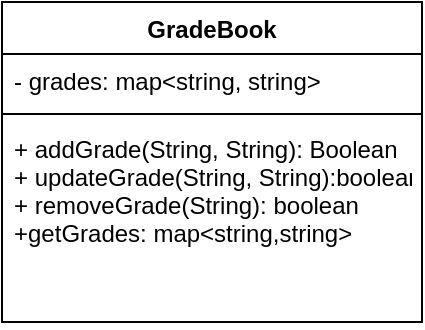 <mxfile version="18.0.2" type="github">
  <diagram id="PYXxnLyxGIk6Y50KsrXy" name="Page-1">
    <mxGraphModel dx="1278" dy="547" grid="1" gridSize="10" guides="1" tooltips="1" connect="1" arrows="1" fold="1" page="1" pageScale="1" pageWidth="850" pageHeight="1100" math="0" shadow="0">
      <root>
        <mxCell id="0" />
        <mxCell id="1" parent="0" />
        <mxCell id="PLLwZxkLP9qLV62_qPDr-1" value="GradeBook" style="swimlane;fontStyle=1;align=center;verticalAlign=top;childLayout=stackLayout;horizontal=1;startSize=26;horizontalStack=0;resizeParent=1;resizeParentMax=0;resizeLast=0;collapsible=1;marginBottom=0;" vertex="1" parent="1">
          <mxGeometry x="320" y="160" width="210" height="160" as="geometry" />
        </mxCell>
        <mxCell id="PLLwZxkLP9qLV62_qPDr-2" value="- grades: map&lt;string, string&gt; " style="text;strokeColor=none;fillColor=none;align=left;verticalAlign=top;spacingLeft=4;spacingRight=4;overflow=hidden;rotatable=0;points=[[0,0.5],[1,0.5]];portConstraint=eastwest;" vertex="1" parent="PLLwZxkLP9qLV62_qPDr-1">
          <mxGeometry y="26" width="210" height="26" as="geometry" />
        </mxCell>
        <mxCell id="PLLwZxkLP9qLV62_qPDr-3" value="" style="line;strokeWidth=1;fillColor=none;align=left;verticalAlign=middle;spacingTop=-1;spacingLeft=3;spacingRight=3;rotatable=0;labelPosition=right;points=[];portConstraint=eastwest;" vertex="1" parent="PLLwZxkLP9qLV62_qPDr-1">
          <mxGeometry y="52" width="210" height="8" as="geometry" />
        </mxCell>
        <mxCell id="PLLwZxkLP9qLV62_qPDr-4" value="+ addGrade(String, String): Boolean&#xa;+ updateGrade(String, String):boolean&#xa;+ removeGrade(String): boolean&#xa;+getGrades: map&lt;string,string&gt;" style="text;strokeColor=none;fillColor=none;align=left;verticalAlign=top;spacingLeft=4;spacingRight=4;overflow=hidden;rotatable=0;points=[[0,0.5],[1,0.5]];portConstraint=eastwest;" vertex="1" parent="PLLwZxkLP9qLV62_qPDr-1">
          <mxGeometry y="60" width="210" height="100" as="geometry" />
        </mxCell>
      </root>
    </mxGraphModel>
  </diagram>
</mxfile>
